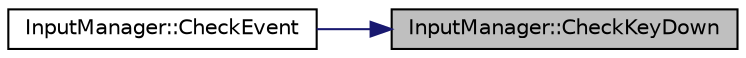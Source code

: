 digraph "InputManager::CheckKeyDown"
{
 // LATEX_PDF_SIZE
  edge [fontname="Helvetica",fontsize="10",labelfontname="Helvetica",labelfontsize="10"];
  node [fontname="Helvetica",fontsize="10",shape=record];
  rankdir="RL";
  Node13 [label="InputManager::CheckKeyDown",height=0.2,width=0.4,color="black", fillcolor="grey75", style="filled", fontcolor="black",tooltip="checks whether a key is moving down and stores the resulting data"];
  Node13 -> Node14 [dir="back",color="midnightblue",fontsize="10",style="solid",fontname="Helvetica"];
  Node14 [label="InputManager::CheckEvent",height=0.2,width=0.4,color="black", fillcolor="white", style="filled",URL="$class_input_manager.html#a7b85b4ef377b6d9c8b02d5497abb2c3d",tooltip="checks whether a key is being pressed and stores the resulting data"];
}
